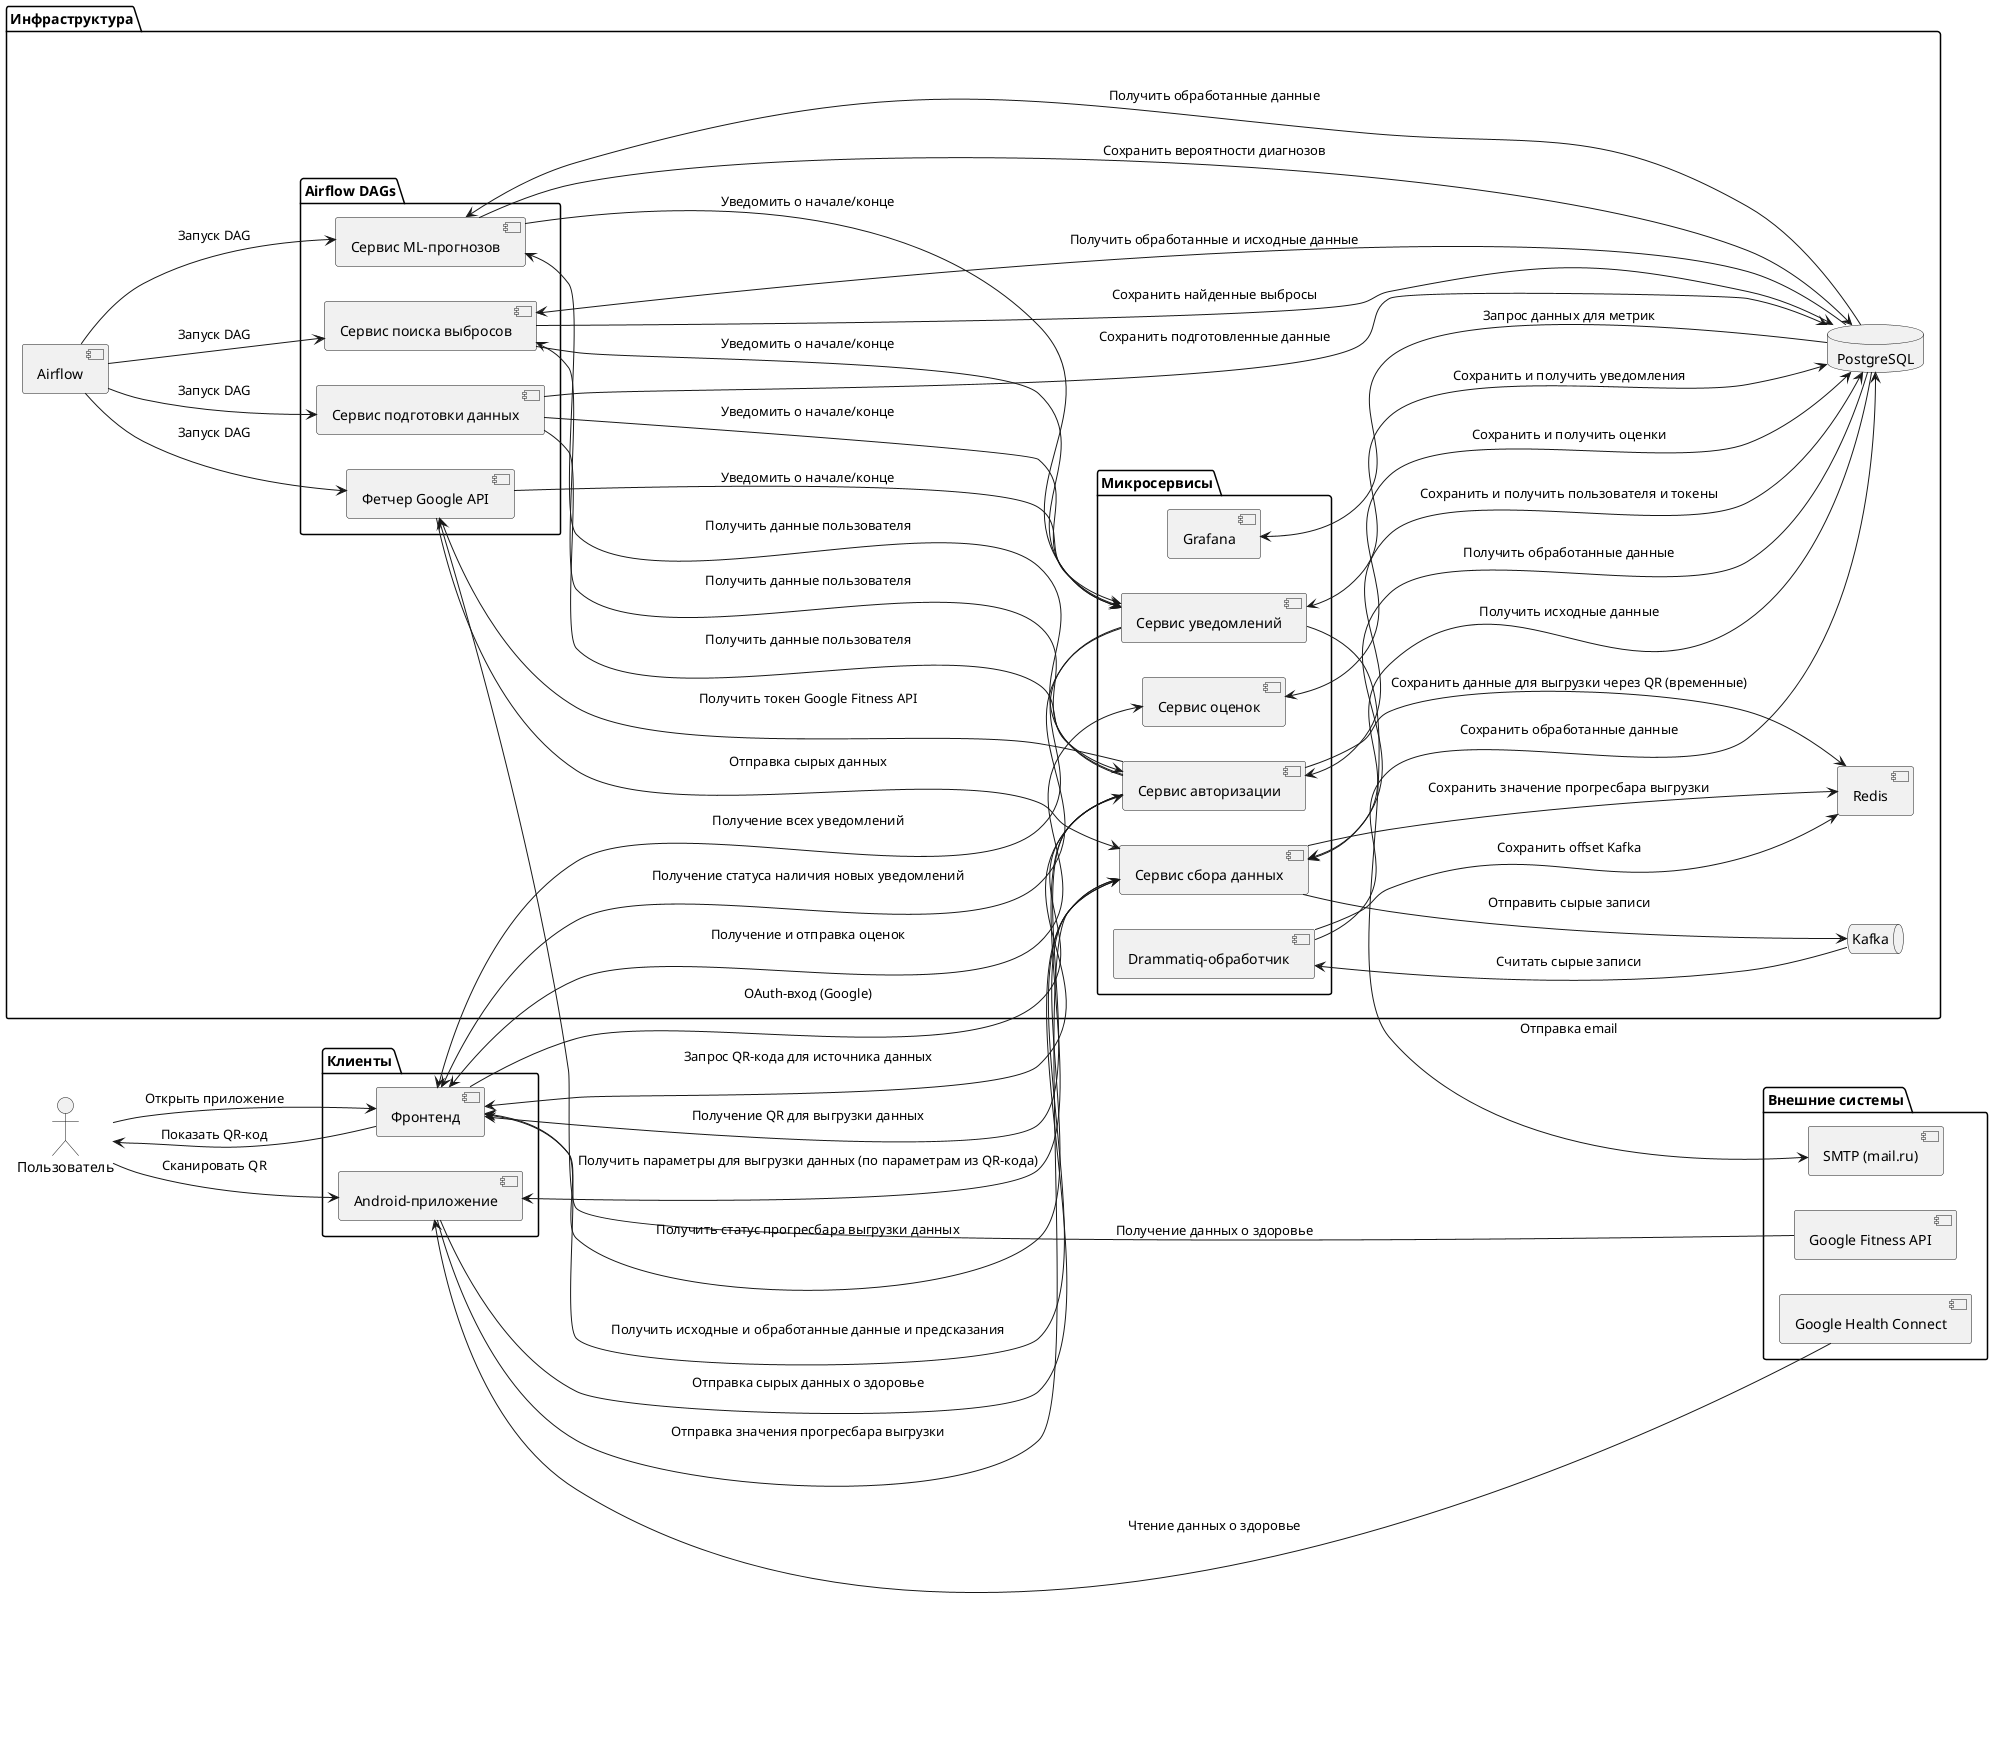 @startuml

left to right direction

"Пользователь" as U

package "Клиенты" {
  component "Фронтенд" as Frontend
  component "Android-приложение" as MobileApp
}

package "Инфраструктура" {
  package "Микросервисы" {
    component "Сервис авторизации" as AuthAPI
    component "Сервис уведомлений" as NotifAPI
    component "Сервис оценок" as RatingsAPI
    component "Сервис сбора данных" as DataSvc
    component "Drammatiq-обработчик" as Drammatiq
    component "Grafana"
  }
  
  package "Airflow DAGs" {
    component "Фетчер Google API" as FetchSvc
    component "Сервис подготовки данных" as PrepSvc
    component "Сервис поиска выбросов" as OutliersSvc
    component "Сервис ML-прогнозов" as MLsvc
  }

  database "PostgreSQL" as Postgres
  component "Redis"
  queue "Kafka"
  component "Airflow" as AirflowCore
}

package "Внешние системы" {
  [Google Fitness API]
  [Google Health Connect]
  [SMTP (mail.ru)]
}

'--- Аутентификация и настройка источников данных
U --> Frontend : Открыть приложение
Frontend --> AuthAPI : OAuth-вход (Google)
AuthAPI <--> Postgres : Сохранить и получить пользователя и токены

Frontend <-- AuthAPI : Запрос QR-кода для источника данных
AuthAPI --> Redis : Сохранить данные для выгрузки через QR (временные)
Frontend --> U : Показать QR-код

'--- Мобильное приложение
U --> MobileApp : Сканировать QR
MobileApp <-- AuthAPI : Получить параметры для выгрузки данных (по параметрам из QR-кода)
MobileApp --> DataSvc : Отправка сырых данных о здоровье
MobileApp --> DataSvc : Отправка значения прогресбара выгрузки
MobileApp <-- [Google Health Connect] : Чтение данных о здоровье

'--- DAG для выгрузки из Google Fitness (Airflow)
AirflowCore --> FetchSvc : Запуск DAG
FetchSvc <-- AuthAPI : Получить токен Google Fitness API
FetchSvc <-- [Google Fitness API] : Получение данных о здоровье
FetchSvc --> NotifAPI : Уведомить о начале/конце
FetchSvc --> DataSvc : Отправка сырых данных

'--- Сервисы хранения данных
DataSvc --> Kafka : Отправить сырые записи
Drammatiq <-- Kafka : Считать сырые записи
Drammatiq --> Postgres : Сохранить обработанные данные
Drammatiq --> Redis : Сохранить offset Kafka
DataSvc --> Redis : Сохранить значение прогресбара выгрузки
DataSvc <-- Postgres : Получить обработанные данные
DataSvc <-- Postgres : Получить исходные данные


'--- DAG для обработки данных (Airflow)
AirflowCore --> PrepSvc : Запуск DAG
PrepSvc --> Postgres : Сохранить подготовленные данные
PrepSvc --> NotifAPI : Уведомить о начале/конце
PrepSvc --> AuthAPI : Получить данные пользователя

AirflowCore --> OutliersSvc : Запуск DAG
OutliersSvc --> Postgres : Сохранить найденные выбросы
OutliersSvc <-- Postgres: Получить обработанные и исходные данные
OutliersSvc --> NotifAPI : Уведомить о начале/конце
OutliersSvc <-- AuthAPI : Получить данные пользователя

AirflowCore --> MLsvc : Запуск DAG
MLsvc --> Postgres : Сохранить вероятности диагнозов
MLsvc <-- Postgres: Получить обработанные данные
MLsvc --> NotifAPI : Уведомить о начале/конце
MLsvc <-- AuthAPI : Получить данные пользователя

'--- Отображение в веб-фронтенде
Frontend <-- DataSvc : Получить исходные и обработанные данные и предсказания
Frontend <-- DataSvc : Получить статус прогресбара выгрузки данных
Frontend <-- NotifAPI : Получение статуса наличия новых уведомлений
Frontend <-- NotifAPI : Получение всех уведомлений
Frontend <--> RatingsAPI : Получение и отправка оценок
Frontend <-- AuthAPI : Получение QR для выгрузки данных

'--- Оценки приложения
RatingsAPI <--> Postgres : Сохранить и получить оценки

'--- Уведомления
NotifAPI --> [SMTP (mail.ru)] : Отправка email
NotifAPI <--> Postgres : Сохранить и получить уведомления

'--- Мониторинг
Grafana <-- Postgres : Запрос данных для метрик

'--- Оркестрация задач
AirflowCore -[hidden]d-> FetchSvc
AirflowCore -[hidden]d-> PrepSvc
AirflowCore -[hidden]d-> OutliersSvc
AirflowCore -[hidden]d-> MLsvc
@enduml
